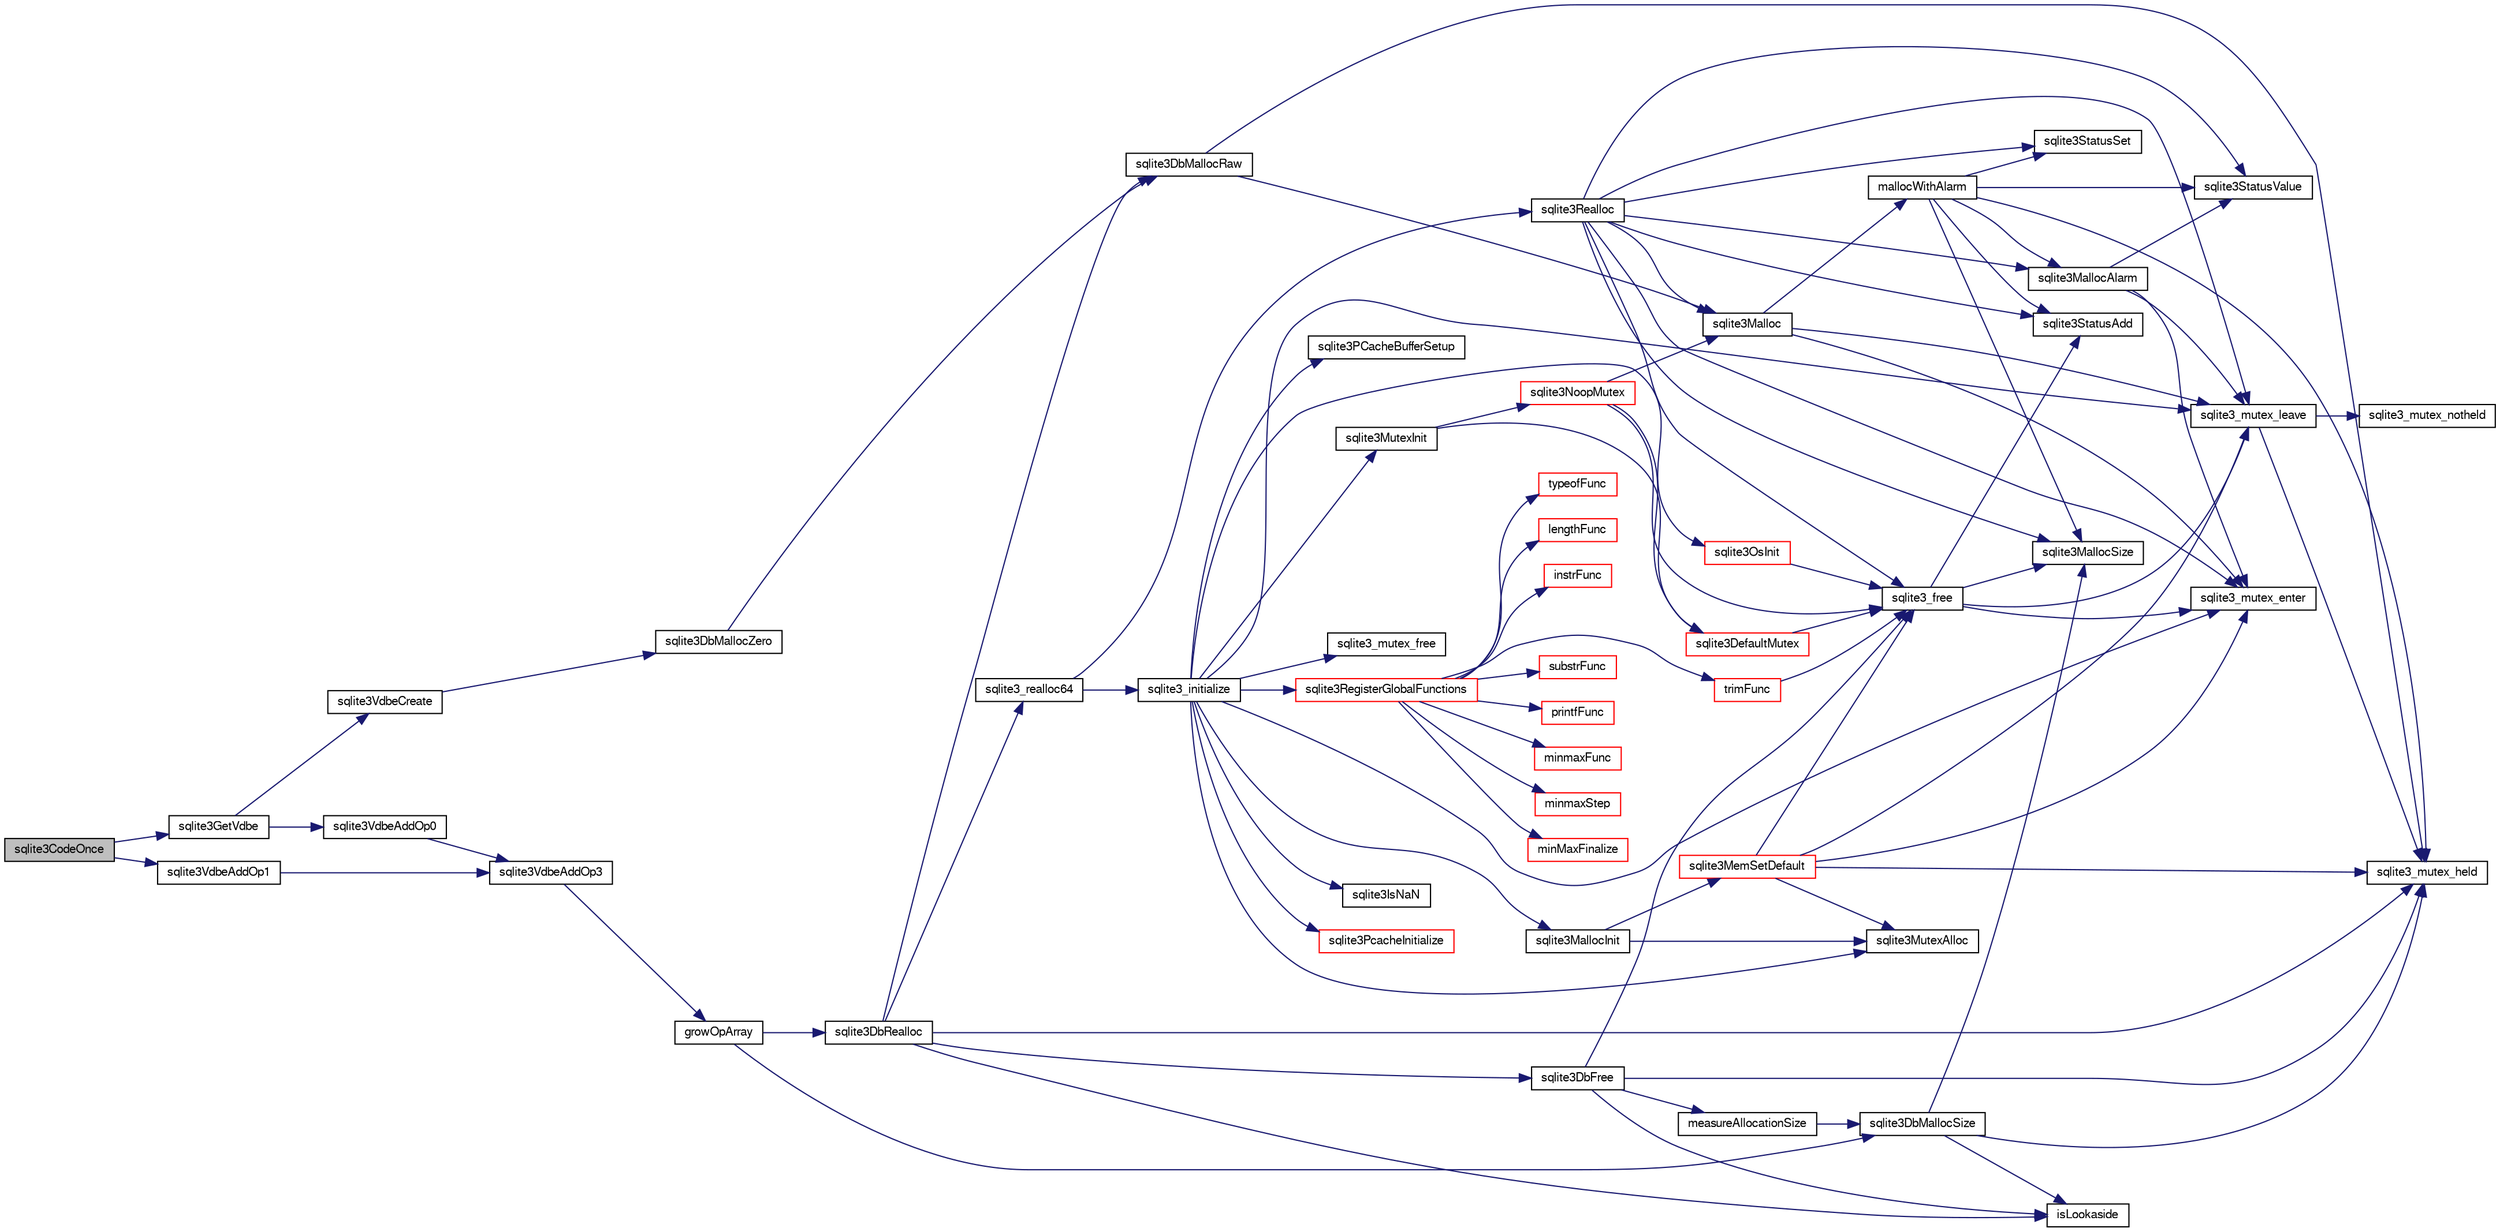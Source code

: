 digraph "sqlite3CodeOnce"
{
  edge [fontname="FreeSans",fontsize="10",labelfontname="FreeSans",labelfontsize="10"];
  node [fontname="FreeSans",fontsize="10",shape=record];
  rankdir="LR";
  Node474003 [label="sqlite3CodeOnce",height=0.2,width=0.4,color="black", fillcolor="grey75", style="filled", fontcolor="black"];
  Node474003 -> Node474004 [color="midnightblue",fontsize="10",style="solid",fontname="FreeSans"];
  Node474004 [label="sqlite3GetVdbe",height=0.2,width=0.4,color="black", fillcolor="white", style="filled",URL="$sqlite3_8c.html#a76b721dcd00b0587308547594cb6c1f4"];
  Node474004 -> Node474005 [color="midnightblue",fontsize="10",style="solid",fontname="FreeSans"];
  Node474005 [label="sqlite3VdbeCreate",height=0.2,width=0.4,color="black", fillcolor="white", style="filled",URL="$sqlite3_8c.html#a7778fbbc1a7b677f680ce0afc44a88e2"];
  Node474005 -> Node474006 [color="midnightblue",fontsize="10",style="solid",fontname="FreeSans"];
  Node474006 [label="sqlite3DbMallocZero",height=0.2,width=0.4,color="black", fillcolor="white", style="filled",URL="$sqlite3_8c.html#a49cfebac9d6067a03442c92af73f33e4"];
  Node474006 -> Node474007 [color="midnightblue",fontsize="10",style="solid",fontname="FreeSans"];
  Node474007 [label="sqlite3DbMallocRaw",height=0.2,width=0.4,color="black", fillcolor="white", style="filled",URL="$sqlite3_8c.html#abbe8be0cf7175e11ddc3e2218fad924e"];
  Node474007 -> Node474008 [color="midnightblue",fontsize="10",style="solid",fontname="FreeSans"];
  Node474008 [label="sqlite3_mutex_held",height=0.2,width=0.4,color="black", fillcolor="white", style="filled",URL="$sqlite3_8c.html#acf77da68932b6bc163c5e68547ecc3e7"];
  Node474007 -> Node474009 [color="midnightblue",fontsize="10",style="solid",fontname="FreeSans"];
  Node474009 [label="sqlite3Malloc",height=0.2,width=0.4,color="black", fillcolor="white", style="filled",URL="$sqlite3_8c.html#a361a2eaa846b1885f123abe46f5d8b2b"];
  Node474009 -> Node474010 [color="midnightblue",fontsize="10",style="solid",fontname="FreeSans"];
  Node474010 [label="sqlite3_mutex_enter",height=0.2,width=0.4,color="black", fillcolor="white", style="filled",URL="$sqlite3_8c.html#a1c12cde690bd89f104de5cbad12a6bf5"];
  Node474009 -> Node474011 [color="midnightblue",fontsize="10",style="solid",fontname="FreeSans"];
  Node474011 [label="mallocWithAlarm",height=0.2,width=0.4,color="black", fillcolor="white", style="filled",URL="$sqlite3_8c.html#ab070d5cf8e48ec8a6a43cf025d48598b"];
  Node474011 -> Node474008 [color="midnightblue",fontsize="10",style="solid",fontname="FreeSans"];
  Node474011 -> Node474012 [color="midnightblue",fontsize="10",style="solid",fontname="FreeSans"];
  Node474012 [label="sqlite3StatusSet",height=0.2,width=0.4,color="black", fillcolor="white", style="filled",URL="$sqlite3_8c.html#afec7586c01fcb5ea17dc9d7725a589d9"];
  Node474011 -> Node474013 [color="midnightblue",fontsize="10",style="solid",fontname="FreeSans"];
  Node474013 [label="sqlite3StatusValue",height=0.2,width=0.4,color="black", fillcolor="white", style="filled",URL="$sqlite3_8c.html#a30b8ac296c6e200c1fa57708d52c6ef6"];
  Node474011 -> Node474014 [color="midnightblue",fontsize="10",style="solid",fontname="FreeSans"];
  Node474014 [label="sqlite3MallocAlarm",height=0.2,width=0.4,color="black", fillcolor="white", style="filled",URL="$sqlite3_8c.html#ada66988e8471d1198f3219c062377508"];
  Node474014 -> Node474013 [color="midnightblue",fontsize="10",style="solid",fontname="FreeSans"];
  Node474014 -> Node474015 [color="midnightblue",fontsize="10",style="solid",fontname="FreeSans"];
  Node474015 [label="sqlite3_mutex_leave",height=0.2,width=0.4,color="black", fillcolor="white", style="filled",URL="$sqlite3_8c.html#a5838d235601dbd3c1fa993555c6bcc93"];
  Node474015 -> Node474008 [color="midnightblue",fontsize="10",style="solid",fontname="FreeSans"];
  Node474015 -> Node474016 [color="midnightblue",fontsize="10",style="solid",fontname="FreeSans"];
  Node474016 [label="sqlite3_mutex_notheld",height=0.2,width=0.4,color="black", fillcolor="white", style="filled",URL="$sqlite3_8c.html#a83967c837c1c000d3b5adcfaa688f5dc"];
  Node474014 -> Node474010 [color="midnightblue",fontsize="10",style="solid",fontname="FreeSans"];
  Node474011 -> Node474017 [color="midnightblue",fontsize="10",style="solid",fontname="FreeSans"];
  Node474017 [label="sqlite3MallocSize",height=0.2,width=0.4,color="black", fillcolor="white", style="filled",URL="$sqlite3_8c.html#acf5d2a5f35270bafb050bd2def576955"];
  Node474011 -> Node474018 [color="midnightblue",fontsize="10",style="solid",fontname="FreeSans"];
  Node474018 [label="sqlite3StatusAdd",height=0.2,width=0.4,color="black", fillcolor="white", style="filled",URL="$sqlite3_8c.html#afa029f93586aeab4cc85360905dae9cd"];
  Node474009 -> Node474015 [color="midnightblue",fontsize="10",style="solid",fontname="FreeSans"];
  Node474004 -> Node474019 [color="midnightblue",fontsize="10",style="solid",fontname="FreeSans"];
  Node474019 [label="sqlite3VdbeAddOp0",height=0.2,width=0.4,color="black", fillcolor="white", style="filled",URL="$sqlite3_8c.html#a0aefd237fc1d629f3a3d3d454ced408a"];
  Node474019 -> Node474020 [color="midnightblue",fontsize="10",style="solid",fontname="FreeSans"];
  Node474020 [label="sqlite3VdbeAddOp3",height=0.2,width=0.4,color="black", fillcolor="white", style="filled",URL="$sqlite3_8c.html#a29b4560b019211a73e1478cec7468345"];
  Node474020 -> Node474021 [color="midnightblue",fontsize="10",style="solid",fontname="FreeSans"];
  Node474021 [label="growOpArray",height=0.2,width=0.4,color="black", fillcolor="white", style="filled",URL="$sqlite3_8c.html#adb00b9ead01ffe0d757d5a6d0853ada5"];
  Node474021 -> Node474022 [color="midnightblue",fontsize="10",style="solid",fontname="FreeSans"];
  Node474022 [label="sqlite3DbRealloc",height=0.2,width=0.4,color="black", fillcolor="white", style="filled",URL="$sqlite3_8c.html#ae028f4902a9d29bcaf310ff289ee87dc"];
  Node474022 -> Node474008 [color="midnightblue",fontsize="10",style="solid",fontname="FreeSans"];
  Node474022 -> Node474007 [color="midnightblue",fontsize="10",style="solid",fontname="FreeSans"];
  Node474022 -> Node474023 [color="midnightblue",fontsize="10",style="solid",fontname="FreeSans"];
  Node474023 [label="isLookaside",height=0.2,width=0.4,color="black", fillcolor="white", style="filled",URL="$sqlite3_8c.html#a770fa05ff9717b75e16f4d968a77b897"];
  Node474022 -> Node474024 [color="midnightblue",fontsize="10",style="solid",fontname="FreeSans"];
  Node474024 [label="sqlite3DbFree",height=0.2,width=0.4,color="black", fillcolor="white", style="filled",URL="$sqlite3_8c.html#ac70ab821a6607b4a1b909582dc37a069"];
  Node474024 -> Node474008 [color="midnightblue",fontsize="10",style="solid",fontname="FreeSans"];
  Node474024 -> Node474025 [color="midnightblue",fontsize="10",style="solid",fontname="FreeSans"];
  Node474025 [label="measureAllocationSize",height=0.2,width=0.4,color="black", fillcolor="white", style="filled",URL="$sqlite3_8c.html#a45731e644a22fdb756e2b6337224217a"];
  Node474025 -> Node474026 [color="midnightblue",fontsize="10",style="solid",fontname="FreeSans"];
  Node474026 [label="sqlite3DbMallocSize",height=0.2,width=0.4,color="black", fillcolor="white", style="filled",URL="$sqlite3_8c.html#aa397e5a8a03495203a0767abf0a71f86"];
  Node474026 -> Node474017 [color="midnightblue",fontsize="10",style="solid",fontname="FreeSans"];
  Node474026 -> Node474008 [color="midnightblue",fontsize="10",style="solid",fontname="FreeSans"];
  Node474026 -> Node474023 [color="midnightblue",fontsize="10",style="solid",fontname="FreeSans"];
  Node474024 -> Node474023 [color="midnightblue",fontsize="10",style="solid",fontname="FreeSans"];
  Node474024 -> Node474027 [color="midnightblue",fontsize="10",style="solid",fontname="FreeSans"];
  Node474027 [label="sqlite3_free",height=0.2,width=0.4,color="black", fillcolor="white", style="filled",URL="$sqlite3_8c.html#a6552349e36a8a691af5487999ab09519"];
  Node474027 -> Node474010 [color="midnightblue",fontsize="10",style="solid",fontname="FreeSans"];
  Node474027 -> Node474018 [color="midnightblue",fontsize="10",style="solid",fontname="FreeSans"];
  Node474027 -> Node474017 [color="midnightblue",fontsize="10",style="solid",fontname="FreeSans"];
  Node474027 -> Node474015 [color="midnightblue",fontsize="10",style="solid",fontname="FreeSans"];
  Node474022 -> Node474028 [color="midnightblue",fontsize="10",style="solid",fontname="FreeSans"];
  Node474028 [label="sqlite3_realloc64",height=0.2,width=0.4,color="black", fillcolor="white", style="filled",URL="$sqlite3_8c.html#a3765a714077ee547e811034236dc9ecd"];
  Node474028 -> Node474029 [color="midnightblue",fontsize="10",style="solid",fontname="FreeSans"];
  Node474029 [label="sqlite3_initialize",height=0.2,width=0.4,color="black", fillcolor="white", style="filled",URL="$sqlite3_8c.html#ab0c0ee2d5d4cf8b28e9572296a8861df"];
  Node474029 -> Node474030 [color="midnightblue",fontsize="10",style="solid",fontname="FreeSans"];
  Node474030 [label="sqlite3MutexInit",height=0.2,width=0.4,color="black", fillcolor="white", style="filled",URL="$sqlite3_8c.html#a7906afcdd1cdb3d0007eb932398a1158"];
  Node474030 -> Node474031 [color="midnightblue",fontsize="10",style="solid",fontname="FreeSans"];
  Node474031 [label="sqlite3DefaultMutex",height=0.2,width=0.4,color="red", fillcolor="white", style="filled",URL="$sqlite3_8c.html#ac895a71e325f9b2f9b862f737c17aca8"];
  Node474031 -> Node474027 [color="midnightblue",fontsize="10",style="solid",fontname="FreeSans"];
  Node474030 -> Node474040 [color="midnightblue",fontsize="10",style="solid",fontname="FreeSans"];
  Node474040 [label="sqlite3NoopMutex",height=0.2,width=0.4,color="red", fillcolor="white", style="filled",URL="$sqlite3_8c.html#a09742cde9ef371d94f8201d2cdb543e4"];
  Node474040 -> Node474009 [color="midnightblue",fontsize="10",style="solid",fontname="FreeSans"];
  Node474040 -> Node474027 [color="midnightblue",fontsize="10",style="solid",fontname="FreeSans"];
  Node474040 -> Node474031 [color="midnightblue",fontsize="10",style="solid",fontname="FreeSans"];
  Node474029 -> Node474048 [color="midnightblue",fontsize="10",style="solid",fontname="FreeSans"];
  Node474048 [label="sqlite3MutexAlloc",height=0.2,width=0.4,color="black", fillcolor="white", style="filled",URL="$sqlite3_8c.html#a0e3f432ee581f6876b590e7ad7e84e19"];
  Node474029 -> Node474010 [color="midnightblue",fontsize="10",style="solid",fontname="FreeSans"];
  Node474029 -> Node474049 [color="midnightblue",fontsize="10",style="solid",fontname="FreeSans"];
  Node474049 [label="sqlite3MallocInit",height=0.2,width=0.4,color="black", fillcolor="white", style="filled",URL="$sqlite3_8c.html#a9e06f9e7cad0d83ce80ab493c9533552"];
  Node474049 -> Node474050 [color="midnightblue",fontsize="10",style="solid",fontname="FreeSans"];
  Node474050 [label="sqlite3MemSetDefault",height=0.2,width=0.4,color="red", fillcolor="white", style="filled",URL="$sqlite3_8c.html#a162fbfd727e92c5f8f72625b5ff62549"];
  Node474050 -> Node474048 [color="midnightblue",fontsize="10",style="solid",fontname="FreeSans"];
  Node474050 -> Node474010 [color="midnightblue",fontsize="10",style="solid",fontname="FreeSans"];
  Node474050 -> Node474015 [color="midnightblue",fontsize="10",style="solid",fontname="FreeSans"];
  Node474050 -> Node474008 [color="midnightblue",fontsize="10",style="solid",fontname="FreeSans"];
  Node474050 -> Node474027 [color="midnightblue",fontsize="10",style="solid",fontname="FreeSans"];
  Node474049 -> Node474048 [color="midnightblue",fontsize="10",style="solid",fontname="FreeSans"];
  Node474029 -> Node474015 [color="midnightblue",fontsize="10",style="solid",fontname="FreeSans"];
  Node474029 -> Node474137 [color="midnightblue",fontsize="10",style="solid",fontname="FreeSans"];
  Node474137 [label="sqlite3RegisterGlobalFunctions",height=0.2,width=0.4,color="red", fillcolor="white", style="filled",URL="$sqlite3_8c.html#a9f75bd111010f29e1b8d74344473c4ec"];
  Node474137 -> Node474138 [color="midnightblue",fontsize="10",style="solid",fontname="FreeSans"];
  Node474138 [label="trimFunc",height=0.2,width=0.4,color="red", fillcolor="white", style="filled",URL="$sqlite3_8c.html#afad56dbe7f08139a630156e644b14704"];
  Node474138 -> Node474027 [color="midnightblue",fontsize="10",style="solid",fontname="FreeSans"];
  Node474137 -> Node474151 [color="midnightblue",fontsize="10",style="solid",fontname="FreeSans"];
  Node474151 [label="minmaxFunc",height=0.2,width=0.4,color="red", fillcolor="white", style="filled",URL="$sqlite3_8c.html#a4d00f48b948fd73cb70bcfd1efc0bfb0"];
  Node474137 -> Node474160 [color="midnightblue",fontsize="10",style="solid",fontname="FreeSans"];
  Node474160 [label="minmaxStep",height=0.2,width=0.4,color="red", fillcolor="white", style="filled",URL="$sqlite3_8c.html#a5b4c0da0f3b61d7ff25ebd30aa22cca4"];
  Node474137 -> Node474164 [color="midnightblue",fontsize="10",style="solid",fontname="FreeSans"];
  Node474164 [label="minMaxFinalize",height=0.2,width=0.4,color="red", fillcolor="white", style="filled",URL="$sqlite3_8c.html#a0439dd90934a2dee93517c50884d5924"];
  Node474137 -> Node474165 [color="midnightblue",fontsize="10",style="solid",fontname="FreeSans"];
  Node474165 [label="typeofFunc",height=0.2,width=0.4,color="red", fillcolor="white", style="filled",URL="$sqlite3_8c.html#aba6c564ff0d6b017de448469d0fb243f"];
  Node474137 -> Node474166 [color="midnightblue",fontsize="10",style="solid",fontname="FreeSans"];
  Node474166 [label="lengthFunc",height=0.2,width=0.4,color="red", fillcolor="white", style="filled",URL="$sqlite3_8c.html#affdabf006c37c26a1c3e325badb83546"];
  Node474137 -> Node474171 [color="midnightblue",fontsize="10",style="solid",fontname="FreeSans"];
  Node474171 [label="instrFunc",height=0.2,width=0.4,color="red", fillcolor="white", style="filled",URL="$sqlite3_8c.html#a8f86ca540b92ac28aaefaa126170cf8c"];
  Node474137 -> Node474173 [color="midnightblue",fontsize="10",style="solid",fontname="FreeSans"];
  Node474173 [label="substrFunc",height=0.2,width=0.4,color="red", fillcolor="white", style="filled",URL="$sqlite3_8c.html#a8a8739d9af5589338113371e440b2734"];
  Node474137 -> Node474178 [color="midnightblue",fontsize="10",style="solid",fontname="FreeSans"];
  Node474178 [label="printfFunc",height=0.2,width=0.4,color="red", fillcolor="white", style="filled",URL="$sqlite3_8c.html#a80ca21d434c7c5b6668bee721331dda8"];
  Node474029 -> Node474284 [color="midnightblue",fontsize="10",style="solid",fontname="FreeSans"];
  Node474284 [label="sqlite3PcacheInitialize",height=0.2,width=0.4,color="red", fillcolor="white", style="filled",URL="$sqlite3_8c.html#a2902c61ddc88bea002c4d69fe4052b1f"];
  Node474029 -> Node474285 [color="midnightblue",fontsize="10",style="solid",fontname="FreeSans"];
  Node474285 [label="sqlite3OsInit",height=0.2,width=0.4,color="red", fillcolor="white", style="filled",URL="$sqlite3_8c.html#afeaa886fe1ca086a30fd278b1d069762"];
  Node474285 -> Node474027 [color="midnightblue",fontsize="10",style="solid",fontname="FreeSans"];
  Node474029 -> Node474289 [color="midnightblue",fontsize="10",style="solid",fontname="FreeSans"];
  Node474289 [label="sqlite3PCacheBufferSetup",height=0.2,width=0.4,color="black", fillcolor="white", style="filled",URL="$sqlite3_8c.html#ad18a1eebefdfbc4254f473f7b0101937"];
  Node474029 -> Node474290 [color="midnightblue",fontsize="10",style="solid",fontname="FreeSans"];
  Node474290 [label="sqlite3_mutex_free",height=0.2,width=0.4,color="black", fillcolor="white", style="filled",URL="$sqlite3_8c.html#a2db2e72e08f6873afa9c61b0ec726fec"];
  Node474029 -> Node474073 [color="midnightblue",fontsize="10",style="solid",fontname="FreeSans"];
  Node474073 [label="sqlite3IsNaN",height=0.2,width=0.4,color="black", fillcolor="white", style="filled",URL="$sqlite3_8c.html#aed4d78203877c3486765ccbc7feebb50"];
  Node474028 -> Node474062 [color="midnightblue",fontsize="10",style="solid",fontname="FreeSans"];
  Node474062 [label="sqlite3Realloc",height=0.2,width=0.4,color="black", fillcolor="white", style="filled",URL="$sqlite3_8c.html#ad53aefdfc088f622e23ffe838201fe22"];
  Node474062 -> Node474009 [color="midnightblue",fontsize="10",style="solid",fontname="FreeSans"];
  Node474062 -> Node474027 [color="midnightblue",fontsize="10",style="solid",fontname="FreeSans"];
  Node474062 -> Node474017 [color="midnightblue",fontsize="10",style="solid",fontname="FreeSans"];
  Node474062 -> Node474010 [color="midnightblue",fontsize="10",style="solid",fontname="FreeSans"];
  Node474062 -> Node474012 [color="midnightblue",fontsize="10",style="solid",fontname="FreeSans"];
  Node474062 -> Node474013 [color="midnightblue",fontsize="10",style="solid",fontname="FreeSans"];
  Node474062 -> Node474014 [color="midnightblue",fontsize="10",style="solid",fontname="FreeSans"];
  Node474062 -> Node474018 [color="midnightblue",fontsize="10",style="solid",fontname="FreeSans"];
  Node474062 -> Node474015 [color="midnightblue",fontsize="10",style="solid",fontname="FreeSans"];
  Node474021 -> Node474026 [color="midnightblue",fontsize="10",style="solid",fontname="FreeSans"];
  Node474003 -> Node474291 [color="midnightblue",fontsize="10",style="solid",fontname="FreeSans"];
  Node474291 [label="sqlite3VdbeAddOp1",height=0.2,width=0.4,color="black", fillcolor="white", style="filled",URL="$sqlite3_8c.html#a6207112b1851d7e7d76e887ef6d72d5a"];
  Node474291 -> Node474020 [color="midnightblue",fontsize="10",style="solid",fontname="FreeSans"];
}
